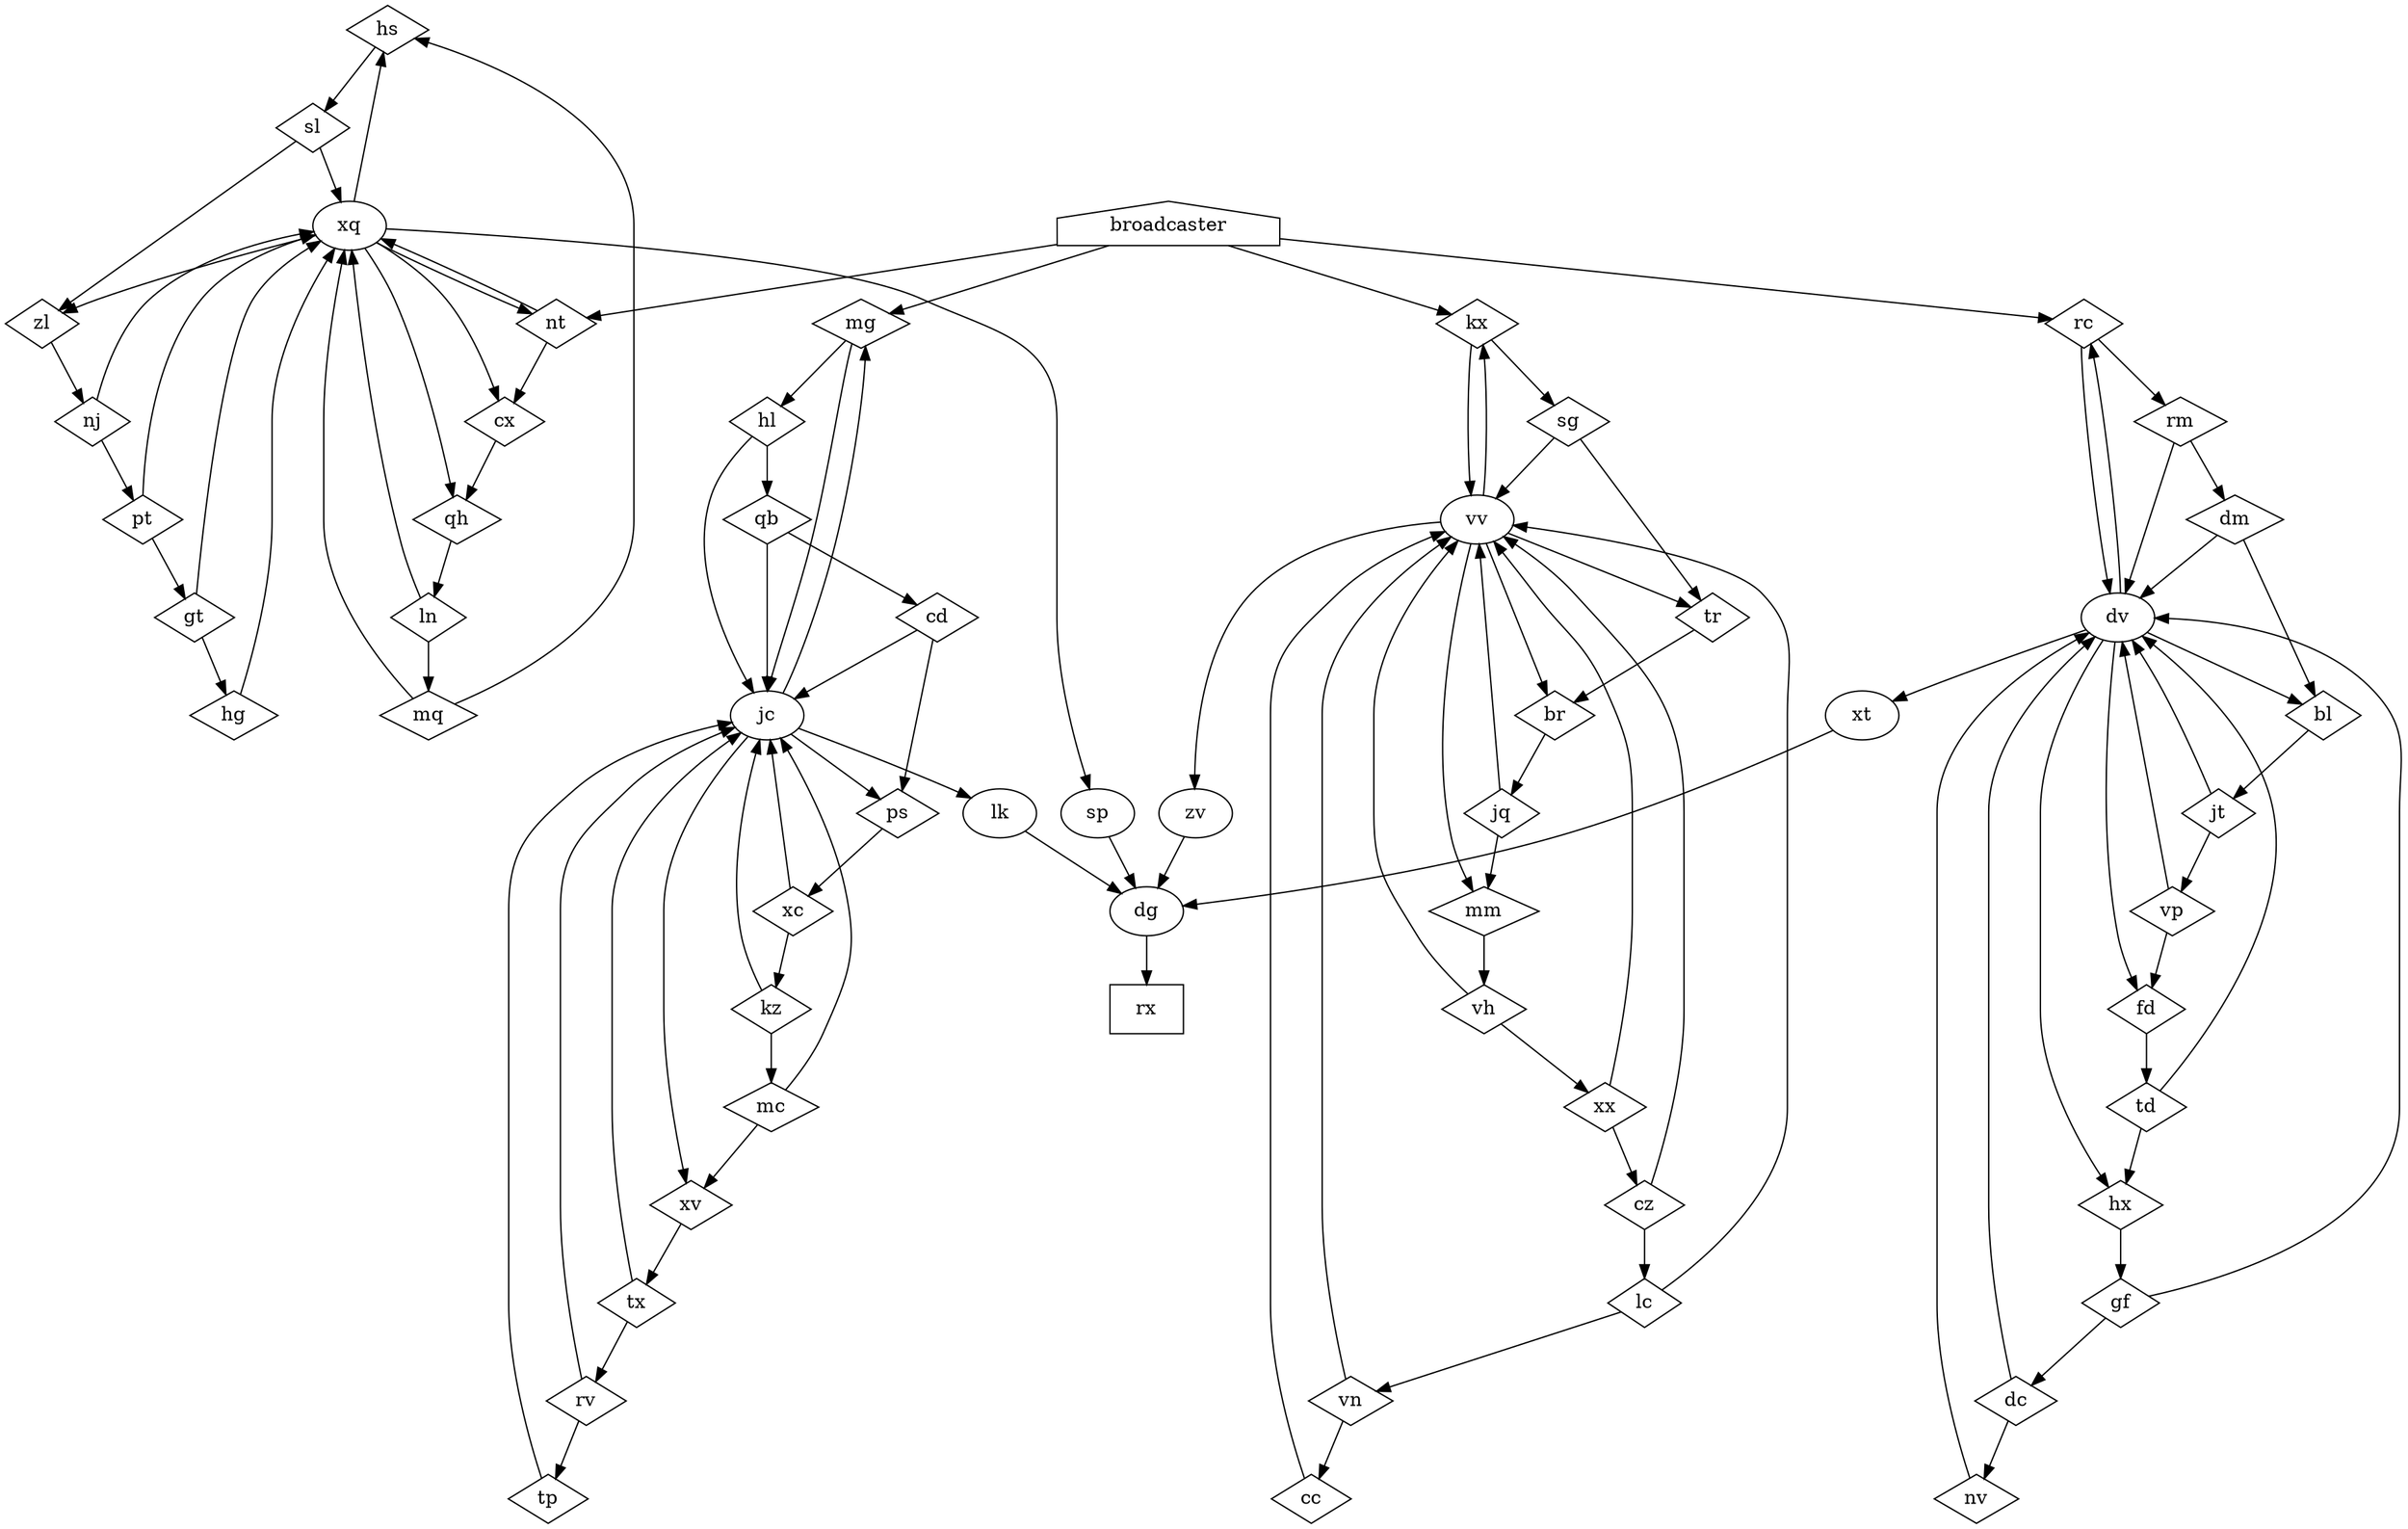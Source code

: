 digraph {
    0 [ label = "hs" shape=diamond]
    1 [ label = "dg" shape=oval]
    2 [ label = "vp" shape=diamond]
    3 [ label = "kz" shape=diamond]
    4 [ label = "nv" shape=diamond]
    5 [ label = "hx" shape=diamond]
    6 [ label = "mm" shape=diamond]
    7 [ label = "fd" shape=diamond]
    8 [ label = "dv" shape=oval]
    9 [ label = "hg" shape=diamond]
    10 [ label = "td" shape=diamond]
    11 [ label = "bl" shape=diamond]
    12 [ label = "br" shape=diamond]
    13 [ label = "qh" shape=diamond]
    14 [ label = "xq" shape=oval]
    15 [ label = "sg" shape=diamond]
    16 [ label = "dm" shape=diamond]
    17 [ label = "gt" shape=diamond]
    18 [ label = "ln" shape=diamond]
    19 [ label = "mc" shape=diamond]
    20 [ label = "tx" shape=diamond]
    21 [ label = "lk" shape=oval]
    22 [ label = "mg" shape=diamond]
    23 [ label = "vv" shape=oval]
    24 [ label = "nt" shape=diamond]
    25 [ label = "zv" shape=oval]
    26 [ label = "cd" shape=diamond]
    27 [ label = "rc" shape=diamond]
    28 [ label = "nj" shape=diamond]
    29 [ label = "broadcaster" shape=house]
    30 [ label = "gf" shape=diamond]
    31 [ label = "rm" shape=diamond]
    32 [ label = "xx" shape=diamond]
    33 [ label = "jt" shape=diamond]
    34 [ label = "zl" shape=diamond]
    35 [ label = "sp" shape=oval]
    36 [ label = "xc" shape=diamond]
    37 [ label = "xt" shape=oval]
    38 [ label = "tp" shape=diamond]
    39 [ label = "lc" shape=diamond]
    40 [ label = "vh" shape=diamond]
    41 [ label = "mq" shape=diamond]
    42 [ label = "cc" shape=diamond]
    43 [ label = "vn" shape=diamond]
    44 [ label = "tr" shape=diamond]
    45 [ label = "hl" shape=diamond]
    46 [ label = "dc" shape=diamond]
    47 [ label = "jq" shape=diamond]
    48 [ label = "kx" shape=diamond]
    49 [ label = "cx" shape=diamond]
    50 [ label = "sl" shape=diamond]
    51 [ label = "cz" shape=diamond]
    52 [ label = "qb" shape=diamond]
    53 [ label = "jc" shape=oval]
    54 [ label = "xv" shape=diamond]
    55 [ label = "pt" shape=diamond]
    56 [ label = "rv" shape=diamond]
    57 [ label = "ps" shape=diamond]
    58 [ label = "rx" shape=box]
    0 -> 50 [ label = "" ]
    1 -> 58 [ label = "" ]
    2 -> 7 [ label = "" ]
    2 -> 8 [ label = "" ]
    3 -> 53 [ label = "" ]
    3 -> 19 [ label = "" ]
    4 -> 8 [ label = "" ]
    5 -> 30 [ label = "" ]
    6 -> 40 [ label = "" ]
    7 -> 10 [ label = "" ]
    8 -> 5 [ label = "" ]
    8 -> 11 [ label = "" ]
    8 -> 27 [ label = "" ]
    8 -> 7 [ label = "" ]
    8 -> 37 [ label = "" ]
    9 -> 14 [ label = "" ]
    10 -> 8 [ label = "" ]
    10 -> 5 [ label = "" ]
    11 -> 33 [ label = "" ]
    12 -> 47 [ label = "" ]
    13 -> 18 [ label = "" ]
    14 -> 34 [ label = "" ]
    14 -> 49 [ label = "" ]
    14 -> 13 [ label = "" ]
    14 -> 0 [ label = "" ]
    14 -> 24 [ label = "" ]
    14 -> 35 [ label = "" ]
    15 -> 23 [ label = "" ]
    15 -> 44 [ label = "" ]
    16 -> 11 [ label = "" ]
    16 -> 8 [ label = "" ]
    17 -> 14 [ label = "" ]
    17 -> 9 [ label = "" ]
    18 -> 41 [ label = "" ]
    18 -> 14 [ label = "" ]
    19 -> 54 [ label = "" ]
    19 -> 53 [ label = "" ]
    20 -> 56 [ label = "" ]
    20 -> 53 [ label = "" ]
    21 -> 1 [ label = "" ]
    22 -> 45 [ label = "" ]
    22 -> 53 [ label = "" ]
    23 -> 25 [ label = "" ]
    23 -> 12 [ label = "" ]
    23 -> 48 [ label = "" ]
    23 -> 6 [ label = "" ]
    23 -> 44 [ label = "" ]
    24 -> 14 [ label = "" ]
    24 -> 49 [ label = "" ]
    25 -> 1 [ label = "" ]
    26 -> 53 [ label = "" ]
    26 -> 57 [ label = "" ]
    27 -> 31 [ label = "" ]
    27 -> 8 [ label = "" ]
    28 -> 55 [ label = "" ]
    28 -> 14 [ label = "" ]
    29 -> 24 [ label = "" ]
    29 -> 48 [ label = "" ]
    29 -> 27 [ label = "" ]
    29 -> 22 [ label = "" ]
    30 -> 46 [ label = "" ]
    30 -> 8 [ label = "" ]
    31 -> 16 [ label = "" ]
    31 -> 8 [ label = "" ]
    32 -> 23 [ label = "" ]
    32 -> 51 [ label = "" ]
    33 -> 8 [ label = "" ]
    33 -> 2 [ label = "" ]
    34 -> 28 [ label = "" ]
    35 -> 1 [ label = "" ]
    36 -> 53 [ label = "" ]
    36 -> 3 [ label = "" ]
    37 -> 1 [ label = "" ]
    38 -> 53 [ label = "" ]
    39 -> 23 [ label = "" ]
    39 -> 43 [ label = "" ]
    40 -> 32 [ label = "" ]
    40 -> 23 [ label = "" ]
    41 -> 0 [ label = "" ]
    41 -> 14 [ label = "" ]
    42 -> 23 [ label = "" ]
    43 -> 23 [ label = "" ]
    43 -> 42 [ label = "" ]
    44 -> 12 [ label = "" ]
    45 -> 52 [ label = "" ]
    45 -> 53 [ label = "" ]
    46 -> 8 [ label = "" ]
    46 -> 4 [ label = "" ]
    47 -> 6 [ label = "" ]
    47 -> 23 [ label = "" ]
    48 -> 23 [ label = "" ]
    48 -> 15 [ label = "" ]
    49 -> 13 [ label = "" ]
    50 -> 34 [ label = "" ]
    50 -> 14 [ label = "" ]
    51 -> 39 [ label = "" ]
    51 -> 23 [ label = "" ]
    52 -> 53 [ label = "" ]
    52 -> 26 [ label = "" ]
    53 -> 57 [ label = "" ]
    53 -> 54 [ label = "" ]
    53 -> 21 [ label = "" ]
    53 -> 22 [ label = "" ]
    54 -> 20 [ label = "" ]
    55 -> 14 [ label = "" ]
    55 -> 17 [ label = "" ]
    56 -> 53 [ label = "" ]
    56 -> 38 [ label = "" ]
    57 -> 36 [ label = "" ]
}
